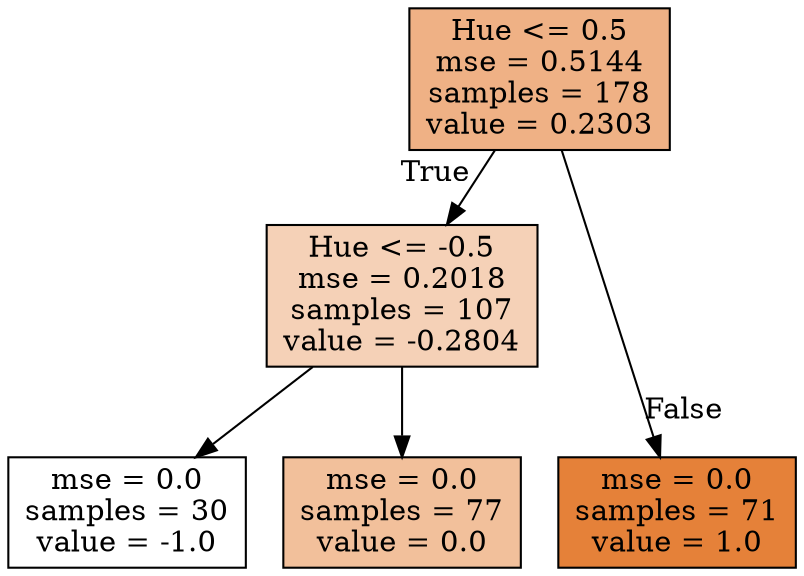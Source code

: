 digraph Tree {
node [shape=box, style="filled", color="black"] ;
graph [ranksep=equally, splines=polyline] ;
0 [label="Hue <= 0.5\nmse = 0.5144\nsamples = 178\nvalue = 0.2303", fillcolor="#e581399d"] ;
1 [label="Hue <= -0.5\nmse = 0.2018\nsamples = 107\nvalue = -0.2804", fillcolor="#e581395c"] ;
0 -> 1 [labeldistance=2.5, labelangle=45, headlabel="True"] ;
2 [label="mse = 0.0\nsamples = 30\nvalue = -1.0", fillcolor="#e5813900"] ;
1 -> 2 ;
3 [label="mse = 0.0\nsamples = 77\nvalue = 0.0", fillcolor="#e5813980"] ;
1 -> 3 ;
4 [label="mse = 0.0\nsamples = 71\nvalue = 1.0", fillcolor="#e58139ff"] ;
0 -> 4 [labeldistance=2.5, labelangle=-45, headlabel="False"] ;
{rank=same ; 0} ;
{rank=same ; 1} ;
{rank=same ; 2; 3; 4} ;
}